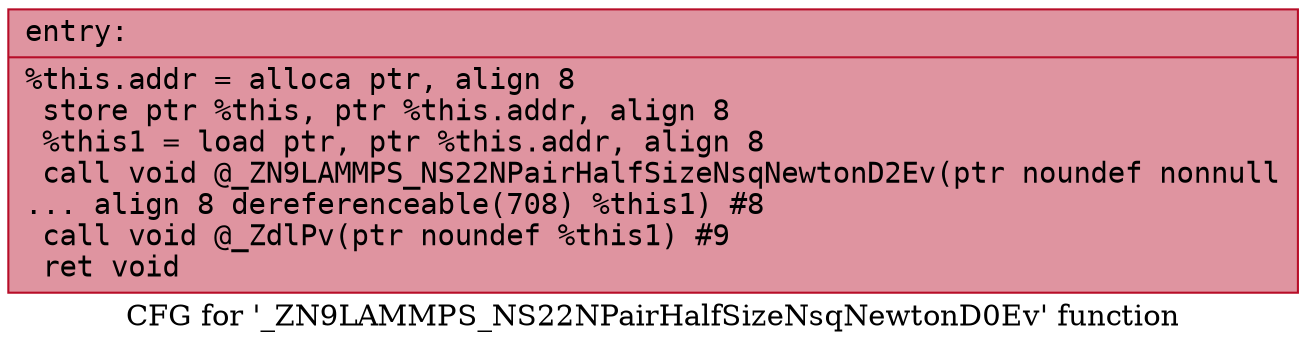 digraph "CFG for '_ZN9LAMMPS_NS22NPairHalfSizeNsqNewtonD0Ev' function" {
	label="CFG for '_ZN9LAMMPS_NS22NPairHalfSizeNsqNewtonD0Ev' function";

	Node0x563200d14f00 [shape=record,color="#b70d28ff", style=filled, fillcolor="#b70d2870" fontname="Courier",label="{entry:\l|  %this.addr = alloca ptr, align 8\l  store ptr %this, ptr %this.addr, align 8\l  %this1 = load ptr, ptr %this.addr, align 8\l  call void @_ZN9LAMMPS_NS22NPairHalfSizeNsqNewtonD2Ev(ptr noundef nonnull\l... align 8 dereferenceable(708) %this1) #8\l  call void @_ZdlPv(ptr noundef %this1) #9\l  ret void\l}"];
}
